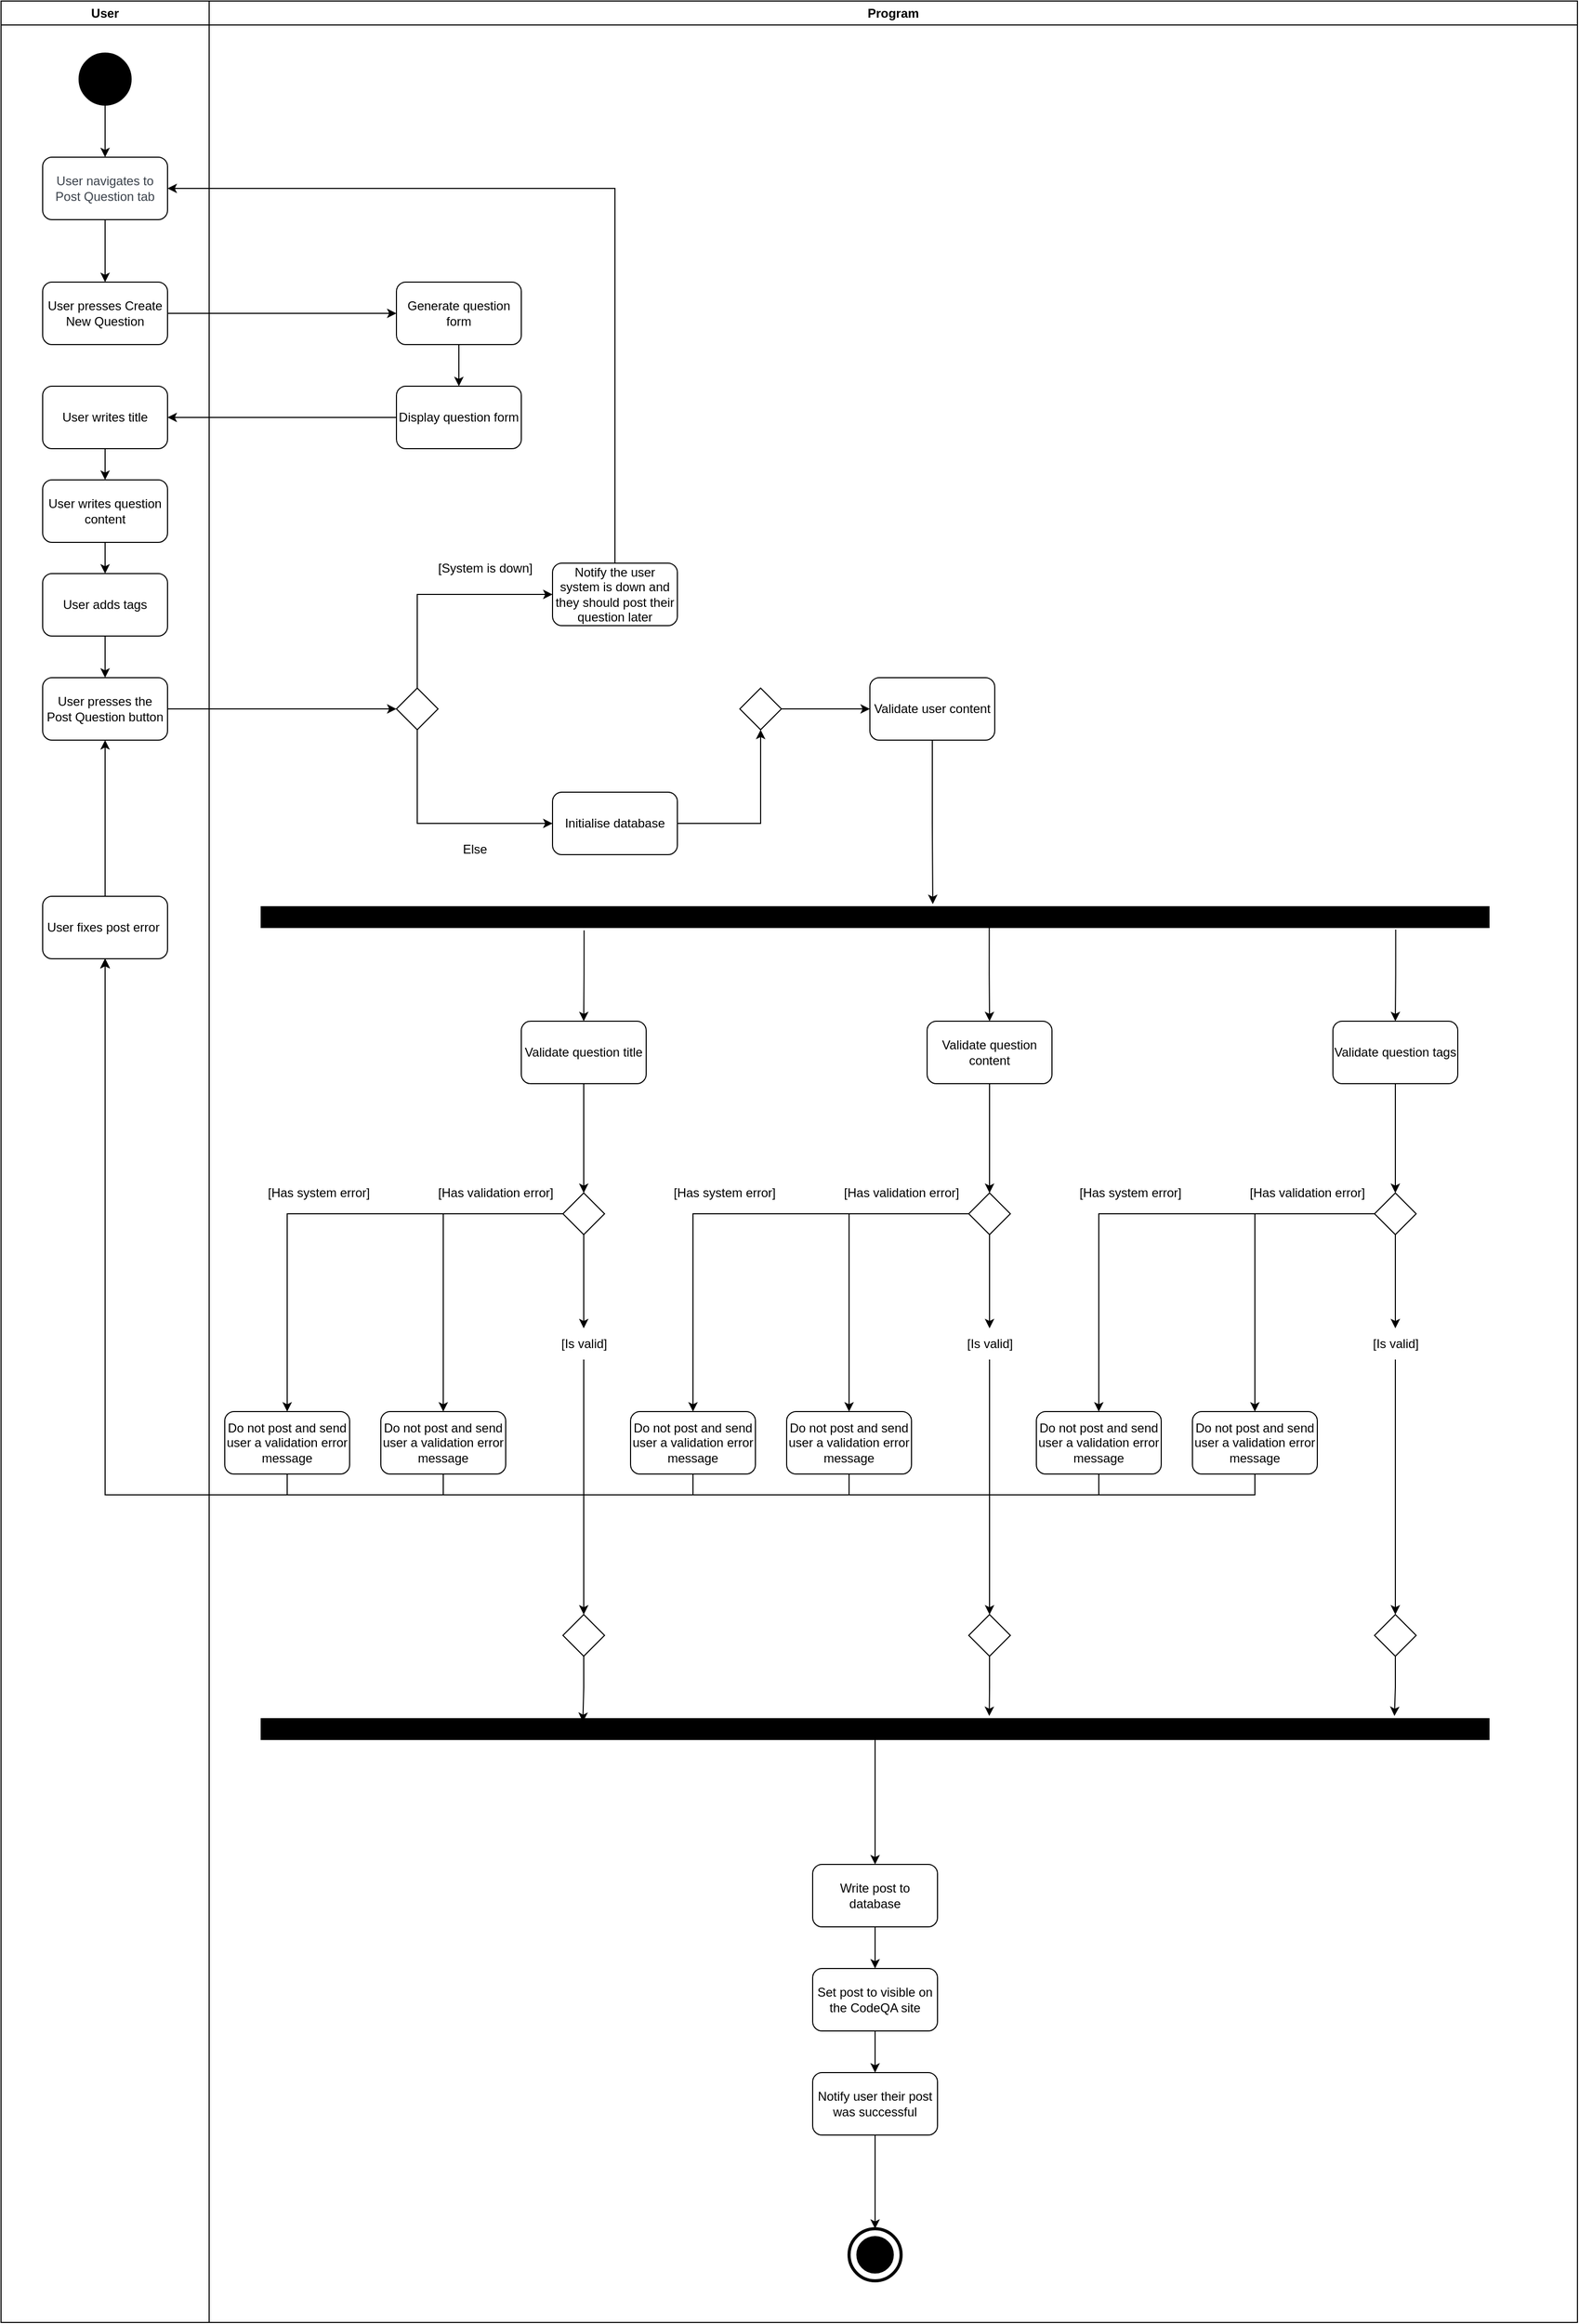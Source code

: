 <mxfile version="24.4.4" type="device">
  <diagram name="Page-1" id="dZFIReEb80aFC5FKnxQZ">
    <mxGraphModel dx="1969" dy="868" grid="1" gridSize="10" guides="1" tooltips="1" connect="1" arrows="1" fold="1" page="1" pageScale="1" pageWidth="850" pageHeight="1100" math="0" shadow="0">
      <root>
        <mxCell id="0" />
        <mxCell id="1" parent="0" />
        <mxCell id="JSnBzF0AAh5YjbVFw8KO-1" value="User" style="swimlane;whiteSpace=wrap;html=1;" vertex="1" parent="1">
          <mxGeometry x="85" y="10" width="200" height="2230" as="geometry" />
        </mxCell>
        <mxCell id="JSnBzF0AAh5YjbVFw8KO-2" value="" style="edgeStyle=orthogonalEdgeStyle;rounded=0;orthogonalLoop=1;jettySize=auto;html=1;" edge="1" parent="JSnBzF0AAh5YjbVFw8KO-1" source="JSnBzF0AAh5YjbVFw8KO-3" target="JSnBzF0AAh5YjbVFw8KO-6">
          <mxGeometry relative="1" as="geometry" />
        </mxCell>
        <mxCell id="JSnBzF0AAh5YjbVFw8KO-3" value="&lt;span data-lucid-content=&quot;{&amp;quot;t&amp;quot;:&amp;quot;User navigates to the sign up page&amp;quot;,&amp;quot;m&amp;quot;:[{&amp;quot;s&amp;quot;:0,&amp;quot;n&amp;quot;:&amp;quot;s&amp;quot;,&amp;quot;v&amp;quot;:22.222,&amp;quot;e&amp;quot;:34},{&amp;quot;s&amp;quot;:0,&amp;quot;n&amp;quot;:&amp;quot;fsp&amp;quot;,&amp;quot;v&amp;quot;:&amp;quot;ss_presetShapeStyle1_textStyle&amp;quot;,&amp;quot;e&amp;quot;:34},{&amp;quot;s&amp;quot;:0,&amp;quot;n&amp;quot;:&amp;quot;fsp2&amp;quot;,&amp;quot;v&amp;quot;:&amp;quot;ss_presetShapeStyle1_textStyle&amp;quot;,&amp;quot;e&amp;quot;:34}]}&quot; data-lucid-type=&quot;application/vnd.lucid.text&quot;&gt;&lt;span style=&quot;color: rgb(58, 65, 74);&quot;&gt;&lt;font style=&quot;font-size: 12px;&quot;&gt;User navigates to Post Question tab&lt;/font&gt;&lt;/span&gt;&lt;/span&gt;" style="rounded=1;whiteSpace=wrap;html=1;" vertex="1" parent="JSnBzF0AAh5YjbVFw8KO-1">
          <mxGeometry x="40" y="150" width="120" height="60" as="geometry" />
        </mxCell>
        <mxCell id="JSnBzF0AAh5YjbVFw8KO-4" value="" style="edgeStyle=orthogonalEdgeStyle;rounded=0;orthogonalLoop=1;jettySize=auto;html=1;" edge="1" parent="JSnBzF0AAh5YjbVFw8KO-1" source="JSnBzF0AAh5YjbVFw8KO-5" target="JSnBzF0AAh5YjbVFw8KO-3">
          <mxGeometry relative="1" as="geometry" />
        </mxCell>
        <mxCell id="JSnBzF0AAh5YjbVFw8KO-5" value="" style="ellipse;whiteSpace=wrap;html=1;aspect=fixed;fillColor=#000000;" vertex="1" parent="JSnBzF0AAh5YjbVFw8KO-1">
          <mxGeometry x="75" y="50" width="50" height="50" as="geometry" />
        </mxCell>
        <mxCell id="JSnBzF0AAh5YjbVFw8KO-6" value="User presses Create New Question" style="rounded=1;whiteSpace=wrap;html=1;" vertex="1" parent="JSnBzF0AAh5YjbVFw8KO-1">
          <mxGeometry x="40" y="270" width="120" height="60" as="geometry" />
        </mxCell>
        <mxCell id="JSnBzF0AAh5YjbVFw8KO-41" value="" style="edgeStyle=orthogonalEdgeStyle;rounded=0;orthogonalLoop=1;jettySize=auto;html=1;" edge="1" parent="JSnBzF0AAh5YjbVFw8KO-1" source="JSnBzF0AAh5YjbVFw8KO-8" target="JSnBzF0AAh5YjbVFw8KO-39">
          <mxGeometry relative="1" as="geometry" />
        </mxCell>
        <mxCell id="JSnBzF0AAh5YjbVFw8KO-8" value="User writes title" style="rounded=1;whiteSpace=wrap;html=1;" vertex="1" parent="JSnBzF0AAh5YjbVFw8KO-1">
          <mxGeometry x="40" y="370" width="120" height="60" as="geometry" />
        </mxCell>
        <mxCell id="JSnBzF0AAh5YjbVFw8KO-42" value="" style="edgeStyle=orthogonalEdgeStyle;rounded=0;orthogonalLoop=1;jettySize=auto;html=1;" edge="1" parent="JSnBzF0AAh5YjbVFw8KO-1" source="JSnBzF0AAh5YjbVFw8KO-39" target="JSnBzF0AAh5YjbVFw8KO-40">
          <mxGeometry relative="1" as="geometry" />
        </mxCell>
        <mxCell id="JSnBzF0AAh5YjbVFw8KO-39" value="User writes question content" style="rounded=1;whiteSpace=wrap;html=1;" vertex="1" parent="JSnBzF0AAh5YjbVFw8KO-1">
          <mxGeometry x="40" y="460" width="120" height="60" as="geometry" />
        </mxCell>
        <mxCell id="JSnBzF0AAh5YjbVFw8KO-43" value="" style="edgeStyle=orthogonalEdgeStyle;rounded=0;orthogonalLoop=1;jettySize=auto;html=1;" edge="1" parent="JSnBzF0AAh5YjbVFw8KO-1" source="JSnBzF0AAh5YjbVFw8KO-40" target="JSnBzF0AAh5YjbVFw8KO-9">
          <mxGeometry relative="1" as="geometry" />
        </mxCell>
        <mxCell id="JSnBzF0AAh5YjbVFw8KO-40" value="User adds tags" style="rounded=1;whiteSpace=wrap;html=1;" vertex="1" parent="JSnBzF0AAh5YjbVFw8KO-1">
          <mxGeometry x="40" y="550" width="120" height="60" as="geometry" />
        </mxCell>
        <mxCell id="JSnBzF0AAh5YjbVFw8KO-9" value="User presses the Post Question button" style="rounded=1;whiteSpace=wrap;html=1;" vertex="1" parent="JSnBzF0AAh5YjbVFw8KO-1">
          <mxGeometry x="40" y="650" width="120" height="60" as="geometry" />
        </mxCell>
        <mxCell id="JSnBzF0AAh5YjbVFw8KO-61" style="edgeStyle=orthogonalEdgeStyle;rounded=0;orthogonalLoop=1;jettySize=auto;html=1;exitX=0.5;exitY=0;exitDx=0;exitDy=0;entryX=0.5;entryY=1;entryDx=0;entryDy=0;" edge="1" parent="JSnBzF0AAh5YjbVFw8KO-1" source="JSnBzF0AAh5YjbVFw8KO-59" target="JSnBzF0AAh5YjbVFw8KO-9">
          <mxGeometry relative="1" as="geometry" />
        </mxCell>
        <mxCell id="JSnBzF0AAh5YjbVFw8KO-59" value="User fixes post error&amp;nbsp;" style="rounded=1;whiteSpace=wrap;html=1;" vertex="1" parent="JSnBzF0AAh5YjbVFw8KO-1">
          <mxGeometry x="40" y="860" width="120" height="60" as="geometry" />
        </mxCell>
        <mxCell id="JSnBzF0AAh5YjbVFw8KO-10" value="Program" style="swimlane;whiteSpace=wrap;html=1;" vertex="1" parent="1">
          <mxGeometry x="285" y="10" width="1315" height="2230" as="geometry" />
        </mxCell>
        <mxCell id="JSnBzF0AAh5YjbVFw8KO-11" value="" style="edgeStyle=orthogonalEdgeStyle;rounded=0;orthogonalLoop=1;jettySize=auto;html=1;" edge="1" parent="JSnBzF0AAh5YjbVFw8KO-10" source="JSnBzF0AAh5YjbVFw8KO-12" target="JSnBzF0AAh5YjbVFw8KO-13">
          <mxGeometry relative="1" as="geometry" />
        </mxCell>
        <mxCell id="JSnBzF0AAh5YjbVFw8KO-12" value="Generate question form" style="rounded=1;whiteSpace=wrap;html=1;" vertex="1" parent="JSnBzF0AAh5YjbVFw8KO-10">
          <mxGeometry x="180" y="270" width="120" height="60" as="geometry" />
        </mxCell>
        <mxCell id="JSnBzF0AAh5YjbVFw8KO-13" value="Display question form" style="rounded=1;whiteSpace=wrap;html=1;" vertex="1" parent="JSnBzF0AAh5YjbVFw8KO-10">
          <mxGeometry x="180" y="370" width="120" height="60" as="geometry" />
        </mxCell>
        <mxCell id="JSnBzF0AAh5YjbVFw8KO-157" style="edgeStyle=orthogonalEdgeStyle;rounded=0;orthogonalLoop=1;jettySize=auto;html=1;exitX=0.5;exitY=1;exitDx=0;exitDy=0;entryX=0.547;entryY=-0.125;entryDx=0;entryDy=0;entryPerimeter=0;" edge="1" parent="JSnBzF0AAh5YjbVFw8KO-10" source="JSnBzF0AAh5YjbVFw8KO-15" target="JSnBzF0AAh5YjbVFw8KO-156">
          <mxGeometry relative="1" as="geometry">
            <mxPoint x="695.429" y="850" as="targetPoint" />
          </mxGeometry>
        </mxCell>
        <mxCell id="JSnBzF0AAh5YjbVFw8KO-15" value="Validate user content" style="rounded=1;whiteSpace=wrap;html=1;" vertex="1" parent="JSnBzF0AAh5YjbVFw8KO-10">
          <mxGeometry x="635" y="650" width="120" height="60" as="geometry" />
        </mxCell>
        <mxCell id="JSnBzF0AAh5YjbVFw8KO-52" style="edgeStyle=orthogonalEdgeStyle;rounded=0;orthogonalLoop=1;jettySize=auto;html=1;exitX=0;exitY=0.5;exitDx=0;exitDy=0;" edge="1" parent="JSnBzF0AAh5YjbVFw8KO-10" source="JSnBzF0AAh5YjbVFw8KO-19" target="JSnBzF0AAh5YjbVFw8KO-47">
          <mxGeometry relative="1" as="geometry" />
        </mxCell>
        <mxCell id="JSnBzF0AAh5YjbVFw8KO-53" style="edgeStyle=orthogonalEdgeStyle;rounded=0;orthogonalLoop=1;jettySize=auto;html=1;exitX=0;exitY=0.5;exitDx=0;exitDy=0;entryX=0.5;entryY=0;entryDx=0;entryDy=0;" edge="1" parent="JSnBzF0AAh5YjbVFw8KO-10" source="JSnBzF0AAh5YjbVFw8KO-19" target="JSnBzF0AAh5YjbVFw8KO-23">
          <mxGeometry relative="1" as="geometry" />
        </mxCell>
        <mxCell id="JSnBzF0AAh5YjbVFw8KO-241" style="edgeStyle=orthogonalEdgeStyle;rounded=0;orthogonalLoop=1;jettySize=auto;html=1;exitX=0.5;exitY=1;exitDx=0;exitDy=0;" edge="1" parent="JSnBzF0AAh5YjbVFw8KO-10" source="JSnBzF0AAh5YjbVFw8KO-19" target="JSnBzF0AAh5YjbVFw8KO-30">
          <mxGeometry relative="1" as="geometry" />
        </mxCell>
        <mxCell id="JSnBzF0AAh5YjbVFw8KO-19" value="" style="rhombus;whiteSpace=wrap;html=1;" vertex="1" parent="JSnBzF0AAh5YjbVFw8KO-10">
          <mxGeometry x="340" y="1145" width="40" height="40" as="geometry" />
        </mxCell>
        <mxCell id="JSnBzF0AAh5YjbVFw8KO-23" value="Do not post and send user a validation error message" style="rounded=1;whiteSpace=wrap;html=1;" vertex="1" parent="JSnBzF0AAh5YjbVFw8KO-10">
          <mxGeometry x="15" y="1355" width="120" height="60" as="geometry" />
        </mxCell>
        <mxCell id="JSnBzF0AAh5YjbVFw8KO-27" value="" style="rhombus;whiteSpace=wrap;html=1;" vertex="1" parent="JSnBzF0AAh5YjbVFw8KO-10">
          <mxGeometry x="340" y="1550" width="40" height="40" as="geometry" />
        </mxCell>
        <mxCell id="JSnBzF0AAh5YjbVFw8KO-29" value="[Has validation error]" style="text;html=1;align=center;verticalAlign=middle;resizable=0;points=[];autosize=1;strokeColor=none;fillColor=none;" vertex="1" parent="JSnBzF0AAh5YjbVFw8KO-10">
          <mxGeometry x="210" y="1130" width="130" height="30" as="geometry" />
        </mxCell>
        <mxCell id="JSnBzF0AAh5YjbVFw8KO-243" value="" style="edgeStyle=orthogonalEdgeStyle;rounded=0;orthogonalLoop=1;jettySize=auto;html=1;entryX=0.5;entryY=0;entryDx=0;entryDy=0;" edge="1" parent="JSnBzF0AAh5YjbVFw8KO-10" source="JSnBzF0AAh5YjbVFw8KO-30" target="JSnBzF0AAh5YjbVFw8KO-27">
          <mxGeometry relative="1" as="geometry">
            <mxPoint x="360" y="1385" as="targetPoint" />
          </mxGeometry>
        </mxCell>
        <mxCell id="JSnBzF0AAh5YjbVFw8KO-30" value="[Is valid]" style="text;html=1;align=center;verticalAlign=middle;resizable=0;points=[];autosize=1;strokeColor=none;fillColor=none;" vertex="1" parent="JSnBzF0AAh5YjbVFw8KO-10">
          <mxGeometry x="325" y="1275" width="70" height="30" as="geometry" />
        </mxCell>
        <mxCell id="JSnBzF0AAh5YjbVFw8KO-47" value="Do not post and send user a validation error message" style="rounded=1;whiteSpace=wrap;html=1;" vertex="1" parent="JSnBzF0AAh5YjbVFw8KO-10">
          <mxGeometry x="165" y="1355" width="120" height="60" as="geometry" />
        </mxCell>
        <mxCell id="JSnBzF0AAh5YjbVFw8KO-54" value="[Has system error]" style="text;html=1;align=center;verticalAlign=middle;resizable=0;points=[];autosize=1;strokeColor=none;fillColor=none;" vertex="1" parent="JSnBzF0AAh5YjbVFw8KO-10">
          <mxGeometry x="45" y="1130" width="120" height="30" as="geometry" />
        </mxCell>
        <mxCell id="JSnBzF0AAh5YjbVFw8KO-74" value="" style="edgeStyle=orthogonalEdgeStyle;rounded=0;orthogonalLoop=1;jettySize=auto;html=1;" edge="1" parent="JSnBzF0AAh5YjbVFw8KO-10" source="JSnBzF0AAh5YjbVFw8KO-63" target="JSnBzF0AAh5YjbVFw8KO-65">
          <mxGeometry relative="1" as="geometry" />
        </mxCell>
        <mxCell id="JSnBzF0AAh5YjbVFw8KO-63" value="Write post to database" style="rounded=1;whiteSpace=wrap;html=1;" vertex="1" parent="JSnBzF0AAh5YjbVFw8KO-10">
          <mxGeometry x="580" y="1790" width="120" height="60" as="geometry" />
        </mxCell>
        <mxCell id="JSnBzF0AAh5YjbVFw8KO-75" value="" style="edgeStyle=orthogonalEdgeStyle;rounded=0;orthogonalLoop=1;jettySize=auto;html=1;" edge="1" parent="JSnBzF0AAh5YjbVFw8KO-10" source="JSnBzF0AAh5YjbVFw8KO-65" target="JSnBzF0AAh5YjbVFw8KO-67">
          <mxGeometry relative="1" as="geometry" />
        </mxCell>
        <mxCell id="JSnBzF0AAh5YjbVFw8KO-65" value="Set post to visible on the CodeQA site" style="rounded=1;whiteSpace=wrap;html=1;" vertex="1" parent="JSnBzF0AAh5YjbVFw8KO-10">
          <mxGeometry x="580" y="1890" width="120" height="60" as="geometry" />
        </mxCell>
        <mxCell id="JSnBzF0AAh5YjbVFw8KO-293" style="edgeStyle=orthogonalEdgeStyle;rounded=0;orthogonalLoop=1;jettySize=auto;html=1;exitX=0.5;exitY=1;exitDx=0;exitDy=0;entryX=0.5;entryY=0;entryDx=0;entryDy=0;entryPerimeter=0;" edge="1" parent="JSnBzF0AAh5YjbVFw8KO-10" source="JSnBzF0AAh5YjbVFw8KO-67" target="JSnBzF0AAh5YjbVFw8KO-69">
          <mxGeometry relative="1" as="geometry">
            <mxPoint x="645" y="2140.0" as="targetPoint" />
          </mxGeometry>
        </mxCell>
        <mxCell id="JSnBzF0AAh5YjbVFw8KO-67" value="Notify user their post was successful" style="rounded=1;whiteSpace=wrap;html=1;" vertex="1" parent="JSnBzF0AAh5YjbVFw8KO-10">
          <mxGeometry x="580" y="1990" width="120" height="60" as="geometry" />
        </mxCell>
        <mxCell id="JSnBzF0AAh5YjbVFw8KO-68" value="" style="group" vertex="1" connectable="0" parent="JSnBzF0AAh5YjbVFw8KO-10">
          <mxGeometry x="615" y="2140" width="50" height="50" as="geometry" />
        </mxCell>
        <mxCell id="JSnBzF0AAh5YjbVFw8KO-69" value="" style="ellipse;whiteSpace=wrap;html=1;aspect=fixed;fillColor=none;strokeWidth=3;movable=1;resizable=1;rotatable=1;deletable=1;editable=1;locked=0;connectable=1;" vertex="1" parent="JSnBzF0AAh5YjbVFw8KO-68">
          <mxGeometry width="50" height="50" as="geometry" />
        </mxCell>
        <mxCell id="JSnBzF0AAh5YjbVFw8KO-70" value="" style="ellipse;whiteSpace=wrap;html=1;aspect=fixed;fillColor=#000000;movable=1;resizable=1;rotatable=1;deletable=1;editable=1;locked=0;connectable=1;" vertex="1" parent="JSnBzF0AAh5YjbVFw8KO-68">
          <mxGeometry x="7.5" y="7.5" width="35" height="35" as="geometry" />
        </mxCell>
        <mxCell id="JSnBzF0AAh5YjbVFw8KO-109" value="Notify the user system is down and they should post their question later" style="rounded=1;whiteSpace=wrap;html=1;" vertex="1" parent="JSnBzF0AAh5YjbVFw8KO-10">
          <mxGeometry x="330" y="540" width="120" height="60" as="geometry" />
        </mxCell>
        <mxCell id="JSnBzF0AAh5YjbVFw8KO-110" style="edgeStyle=none;rounded=0;orthogonalLoop=1;jettySize=auto;html=1;exitX=0.5;exitY=0;exitDx=0;exitDy=0;entryX=0;entryY=0.5;entryDx=0;entryDy=0;" edge="1" parent="JSnBzF0AAh5YjbVFw8KO-10" target="JSnBzF0AAh5YjbVFw8KO-109" source="JSnBzF0AAh5YjbVFw8KO-152">
          <mxGeometry relative="1" as="geometry">
            <Array as="points">
              <mxPoint x="200" y="570" />
            </Array>
            <mxPoint x="200" y="660" as="sourcePoint" />
          </mxGeometry>
        </mxCell>
        <mxCell id="JSnBzF0AAh5YjbVFw8KO-111" style="edgeStyle=none;rounded=0;orthogonalLoop=1;jettySize=auto;html=1;entryX=0;entryY=0.5;entryDx=0;entryDy=0;" edge="1" parent="JSnBzF0AAh5YjbVFw8KO-10" target="JSnBzF0AAh5YjbVFw8KO-114">
          <mxGeometry relative="1" as="geometry">
            <Array as="points">
              <mxPoint x="200" y="790" />
            </Array>
            <mxPoint x="200" y="700" as="sourcePoint" />
          </mxGeometry>
        </mxCell>
        <mxCell id="JSnBzF0AAh5YjbVFw8KO-112" value="[System is down]" style="text;html=1;align=center;verticalAlign=middle;resizable=0;points=[];autosize=1;strokeColor=none;fillColor=none;" vertex="1" parent="JSnBzF0AAh5YjbVFw8KO-10">
          <mxGeometry x="210" y="530" width="110" height="30" as="geometry" />
        </mxCell>
        <mxCell id="JSnBzF0AAh5YjbVFw8KO-113" style="edgeStyle=none;rounded=0;orthogonalLoop=1;jettySize=auto;html=1;exitX=1;exitY=0.5;exitDx=0;exitDy=0;" edge="1" parent="JSnBzF0AAh5YjbVFw8KO-10" source="JSnBzF0AAh5YjbVFw8KO-114">
          <mxGeometry relative="1" as="geometry">
            <mxPoint x="530" y="700" as="targetPoint" />
            <Array as="points">
              <mxPoint x="530" y="790" />
            </Array>
          </mxGeometry>
        </mxCell>
        <mxCell id="JSnBzF0AAh5YjbVFw8KO-114" value="Initialise database" style="rounded=1;whiteSpace=wrap;html=1;" vertex="1" parent="JSnBzF0AAh5YjbVFw8KO-10">
          <mxGeometry x="330" y="760" width="120" height="60" as="geometry" />
        </mxCell>
        <mxCell id="JSnBzF0AAh5YjbVFw8KO-155" style="edgeStyle=orthogonalEdgeStyle;rounded=0;orthogonalLoop=1;jettySize=auto;html=1;exitX=1;exitY=0.5;exitDx=0;exitDy=0;entryX=0;entryY=0.5;entryDx=0;entryDy=0;" edge="1" parent="JSnBzF0AAh5YjbVFw8KO-10" source="JSnBzF0AAh5YjbVFw8KO-115" target="JSnBzF0AAh5YjbVFw8KO-15">
          <mxGeometry relative="1" as="geometry" />
        </mxCell>
        <mxCell id="JSnBzF0AAh5YjbVFw8KO-115" value="" style="rhombus;whiteSpace=wrap;html=1;" vertex="1" parent="JSnBzF0AAh5YjbVFw8KO-10">
          <mxGeometry x="510" y="660" width="40" height="40" as="geometry" />
        </mxCell>
        <mxCell id="JSnBzF0AAh5YjbVFw8KO-116" value="Else" style="text;html=1;align=center;verticalAlign=middle;resizable=0;points=[];autosize=1;strokeColor=none;fillColor=none;" vertex="1" parent="JSnBzF0AAh5YjbVFw8KO-10">
          <mxGeometry x="230" y="800" width="50" height="30" as="geometry" />
        </mxCell>
        <mxCell id="JSnBzF0AAh5YjbVFw8KO-152" value="" style="rhombus;whiteSpace=wrap;html=1;" vertex="1" parent="JSnBzF0AAh5YjbVFw8KO-10">
          <mxGeometry x="180" y="660" width="40" height="40" as="geometry" />
        </mxCell>
        <mxCell id="JSnBzF0AAh5YjbVFw8KO-156" value="" style="rounded=0;whiteSpace=wrap;html=1;fillColor=#000000;" vertex="1" parent="JSnBzF0AAh5YjbVFw8KO-10">
          <mxGeometry x="50" y="870" width="1180" height="20" as="geometry" />
        </mxCell>
        <mxCell id="JSnBzF0AAh5YjbVFw8KO-244" value="" style="edgeStyle=orthogonalEdgeStyle;rounded=0;orthogonalLoop=1;jettySize=auto;html=1;entryX=0.5;entryY=0;entryDx=0;entryDy=0;" edge="1" parent="JSnBzF0AAh5YjbVFw8KO-10" source="JSnBzF0AAh5YjbVFw8KO-158" target="JSnBzF0AAh5YjbVFw8KO-19">
          <mxGeometry relative="1" as="geometry" />
        </mxCell>
        <mxCell id="JSnBzF0AAh5YjbVFw8KO-158" value="Validate question title" style="rounded=1;whiteSpace=wrap;html=1;" vertex="1" parent="JSnBzF0AAh5YjbVFw8KO-10">
          <mxGeometry x="300" y="980" width="120" height="60" as="geometry" />
        </mxCell>
        <mxCell id="JSnBzF0AAh5YjbVFw8KO-269" style="edgeStyle=orthogonalEdgeStyle;rounded=0;orthogonalLoop=1;jettySize=auto;html=1;exitX=0.5;exitY=1;exitDx=0;exitDy=0;entryX=0.5;entryY=0;entryDx=0;entryDy=0;" edge="1" parent="JSnBzF0AAh5YjbVFw8KO-10" source="JSnBzF0AAh5YjbVFw8KO-197" target="JSnBzF0AAh5YjbVFw8KO-261">
          <mxGeometry relative="1" as="geometry" />
        </mxCell>
        <mxCell id="JSnBzF0AAh5YjbVFw8KO-270" style="edgeStyle=orthogonalEdgeStyle;rounded=0;orthogonalLoop=1;jettySize=auto;html=1;entryX=0.5;entryY=0;entryDx=0;entryDy=0;exitX=0.593;exitY=0.929;exitDx=0;exitDy=0;exitPerimeter=0;" edge="1" parent="JSnBzF0AAh5YjbVFw8KO-10" source="JSnBzF0AAh5YjbVFw8KO-156" target="JSnBzF0AAh5YjbVFw8KO-197">
          <mxGeometry relative="1" as="geometry">
            <mxPoint x="755" y="940" as="targetPoint" />
            <mxPoint x="755" y="910" as="sourcePoint" />
          </mxGeometry>
        </mxCell>
        <mxCell id="JSnBzF0AAh5YjbVFw8KO-197" value="Validate question content" style="rounded=1;whiteSpace=wrap;html=1;" vertex="1" parent="JSnBzF0AAh5YjbVFw8KO-10">
          <mxGeometry x="690" y="980" width="120" height="60" as="geometry" />
        </mxCell>
        <mxCell id="JSnBzF0AAh5YjbVFw8KO-282" style="edgeStyle=orthogonalEdgeStyle;rounded=0;orthogonalLoop=1;jettySize=auto;html=1;exitX=0.5;exitY=1;exitDx=0;exitDy=0;entryX=0.5;entryY=0;entryDx=0;entryDy=0;" edge="1" parent="JSnBzF0AAh5YjbVFw8KO-10" source="JSnBzF0AAh5YjbVFw8KO-237" target="JSnBzF0AAh5YjbVFw8KO-274">
          <mxGeometry relative="1" as="geometry" />
        </mxCell>
        <mxCell id="JSnBzF0AAh5YjbVFw8KO-283" style="edgeStyle=orthogonalEdgeStyle;rounded=0;orthogonalLoop=1;jettySize=auto;html=1;entryX=0.5;entryY=0;entryDx=0;entryDy=0;exitX=0.924;exitY=1.1;exitDx=0;exitDy=0;exitPerimeter=0;" edge="1" parent="JSnBzF0AAh5YjbVFw8KO-10" source="JSnBzF0AAh5YjbVFw8KO-156" target="JSnBzF0AAh5YjbVFw8KO-237">
          <mxGeometry relative="1" as="geometry">
            <mxPoint x="1165" y="920" as="targetPoint" />
            <mxPoint x="1145" y="910" as="sourcePoint" />
          </mxGeometry>
        </mxCell>
        <mxCell id="JSnBzF0AAh5YjbVFw8KO-237" value="Validate question tags" style="rounded=1;whiteSpace=wrap;html=1;" vertex="1" parent="JSnBzF0AAh5YjbVFw8KO-10">
          <mxGeometry x="1080" y="980" width="120" height="60" as="geometry" />
        </mxCell>
        <mxCell id="JSnBzF0AAh5YjbVFw8KO-246" style="edgeStyle=orthogonalEdgeStyle;rounded=0;orthogonalLoop=1;jettySize=auto;html=1;entryX=0.5;entryY=0;entryDx=0;entryDy=0;exitX=0.263;exitY=1.136;exitDx=0;exitDy=0;exitPerimeter=0;" edge="1" parent="JSnBzF0AAh5YjbVFw8KO-10" source="JSnBzF0AAh5YjbVFw8KO-156" target="JSnBzF0AAh5YjbVFw8KO-158">
          <mxGeometry relative="1" as="geometry">
            <mxPoint x="305" y="930" as="sourcePoint" />
          </mxGeometry>
        </mxCell>
        <mxCell id="JSnBzF0AAh5YjbVFw8KO-258" style="edgeStyle=orthogonalEdgeStyle;rounded=0;orthogonalLoop=1;jettySize=auto;html=1;exitX=0;exitY=0.5;exitDx=0;exitDy=0;" edge="1" source="JSnBzF0AAh5YjbVFw8KO-261" target="JSnBzF0AAh5YjbVFw8KO-267" parent="JSnBzF0AAh5YjbVFw8KO-10">
          <mxGeometry relative="1" as="geometry" />
        </mxCell>
        <mxCell id="JSnBzF0AAh5YjbVFw8KO-259" style="edgeStyle=orthogonalEdgeStyle;rounded=0;orthogonalLoop=1;jettySize=auto;html=1;exitX=0;exitY=0.5;exitDx=0;exitDy=0;entryX=0.5;entryY=0;entryDx=0;entryDy=0;" edge="1" source="JSnBzF0AAh5YjbVFw8KO-261" target="JSnBzF0AAh5YjbVFw8KO-262" parent="JSnBzF0AAh5YjbVFw8KO-10">
          <mxGeometry relative="1" as="geometry" />
        </mxCell>
        <mxCell id="JSnBzF0AAh5YjbVFw8KO-260" style="edgeStyle=orthogonalEdgeStyle;rounded=0;orthogonalLoop=1;jettySize=auto;html=1;exitX=0.5;exitY=1;exitDx=0;exitDy=0;" edge="1" source="JSnBzF0AAh5YjbVFw8KO-261" target="JSnBzF0AAh5YjbVFw8KO-266" parent="JSnBzF0AAh5YjbVFw8KO-10">
          <mxGeometry relative="1" as="geometry" />
        </mxCell>
        <mxCell id="JSnBzF0AAh5YjbVFw8KO-261" value="" style="rhombus;whiteSpace=wrap;html=1;" vertex="1" parent="JSnBzF0AAh5YjbVFw8KO-10">
          <mxGeometry x="730" y="1145" width="40" height="40" as="geometry" />
        </mxCell>
        <mxCell id="JSnBzF0AAh5YjbVFw8KO-262" value="Do not post and send user a validation error message" style="rounded=1;whiteSpace=wrap;html=1;" vertex="1" parent="JSnBzF0AAh5YjbVFw8KO-10">
          <mxGeometry x="405" y="1355" width="120" height="60" as="geometry" />
        </mxCell>
        <mxCell id="JSnBzF0AAh5YjbVFw8KO-263" value="" style="rhombus;whiteSpace=wrap;html=1;" vertex="1" parent="JSnBzF0AAh5YjbVFw8KO-10">
          <mxGeometry x="730" y="1550" width="40" height="40" as="geometry" />
        </mxCell>
        <mxCell id="JSnBzF0AAh5YjbVFw8KO-264" value="[Has validation error]" style="text;html=1;align=center;verticalAlign=middle;resizable=0;points=[];autosize=1;strokeColor=none;fillColor=none;" vertex="1" parent="JSnBzF0AAh5YjbVFw8KO-10">
          <mxGeometry x="600" y="1130" width="130" height="30" as="geometry" />
        </mxCell>
        <mxCell id="JSnBzF0AAh5YjbVFw8KO-265" value="" style="edgeStyle=orthogonalEdgeStyle;rounded=0;orthogonalLoop=1;jettySize=auto;html=1;entryX=0.5;entryY=0;entryDx=0;entryDy=0;" edge="1" source="JSnBzF0AAh5YjbVFw8KO-266" target="JSnBzF0AAh5YjbVFw8KO-263" parent="JSnBzF0AAh5YjbVFw8KO-10">
          <mxGeometry relative="1" as="geometry">
            <mxPoint x="750" y="1385" as="targetPoint" />
          </mxGeometry>
        </mxCell>
        <mxCell id="JSnBzF0AAh5YjbVFw8KO-266" value="[Is valid]" style="text;html=1;align=center;verticalAlign=middle;resizable=0;points=[];autosize=1;strokeColor=none;fillColor=none;" vertex="1" parent="JSnBzF0AAh5YjbVFw8KO-10">
          <mxGeometry x="715" y="1275" width="70" height="30" as="geometry" />
        </mxCell>
        <mxCell id="JSnBzF0AAh5YjbVFw8KO-267" value="Do not post and send user a validation error message" style="rounded=1;whiteSpace=wrap;html=1;" vertex="1" parent="JSnBzF0AAh5YjbVFw8KO-10">
          <mxGeometry x="555" y="1355" width="120" height="60" as="geometry" />
        </mxCell>
        <mxCell id="JSnBzF0AAh5YjbVFw8KO-268" value="[Has system error]" style="text;html=1;align=center;verticalAlign=middle;resizable=0;points=[];autosize=1;strokeColor=none;fillColor=none;" vertex="1" parent="JSnBzF0AAh5YjbVFw8KO-10">
          <mxGeometry x="435" y="1130" width="120" height="30" as="geometry" />
        </mxCell>
        <mxCell id="JSnBzF0AAh5YjbVFw8KO-271" style="edgeStyle=orthogonalEdgeStyle;rounded=0;orthogonalLoop=1;jettySize=auto;html=1;exitX=0;exitY=0.5;exitDx=0;exitDy=0;" edge="1" source="JSnBzF0AAh5YjbVFw8KO-274" target="JSnBzF0AAh5YjbVFw8KO-280" parent="JSnBzF0AAh5YjbVFw8KO-10">
          <mxGeometry relative="1" as="geometry" />
        </mxCell>
        <mxCell id="JSnBzF0AAh5YjbVFw8KO-272" style="edgeStyle=orthogonalEdgeStyle;rounded=0;orthogonalLoop=1;jettySize=auto;html=1;exitX=0;exitY=0.5;exitDx=0;exitDy=0;entryX=0.5;entryY=0;entryDx=0;entryDy=0;" edge="1" source="JSnBzF0AAh5YjbVFw8KO-274" target="JSnBzF0AAh5YjbVFw8KO-275" parent="JSnBzF0AAh5YjbVFw8KO-10">
          <mxGeometry relative="1" as="geometry" />
        </mxCell>
        <mxCell id="JSnBzF0AAh5YjbVFw8KO-273" style="edgeStyle=orthogonalEdgeStyle;rounded=0;orthogonalLoop=1;jettySize=auto;html=1;exitX=0.5;exitY=1;exitDx=0;exitDy=0;" edge="1" source="JSnBzF0AAh5YjbVFw8KO-274" target="JSnBzF0AAh5YjbVFw8KO-279" parent="JSnBzF0AAh5YjbVFw8KO-10">
          <mxGeometry relative="1" as="geometry" />
        </mxCell>
        <mxCell id="JSnBzF0AAh5YjbVFw8KO-274" value="" style="rhombus;whiteSpace=wrap;html=1;" vertex="1" parent="JSnBzF0AAh5YjbVFw8KO-10">
          <mxGeometry x="1120" y="1145" width="40" height="40" as="geometry" />
        </mxCell>
        <mxCell id="JSnBzF0AAh5YjbVFw8KO-275" value="Do not post and send user a validation error message" style="rounded=1;whiteSpace=wrap;html=1;" vertex="1" parent="JSnBzF0AAh5YjbVFw8KO-10">
          <mxGeometry x="795" y="1355" width="120" height="60" as="geometry" />
        </mxCell>
        <mxCell id="JSnBzF0AAh5YjbVFw8KO-276" value="" style="rhombus;whiteSpace=wrap;html=1;" vertex="1" parent="JSnBzF0AAh5YjbVFw8KO-10">
          <mxGeometry x="1120" y="1550" width="40" height="40" as="geometry" />
        </mxCell>
        <mxCell id="JSnBzF0AAh5YjbVFw8KO-277" value="[Has validation error]" style="text;html=1;align=center;verticalAlign=middle;resizable=0;points=[];autosize=1;strokeColor=none;fillColor=none;" vertex="1" parent="JSnBzF0AAh5YjbVFw8KO-10">
          <mxGeometry x="990" y="1130" width="130" height="30" as="geometry" />
        </mxCell>
        <mxCell id="JSnBzF0AAh5YjbVFw8KO-278" value="" style="edgeStyle=orthogonalEdgeStyle;rounded=0;orthogonalLoop=1;jettySize=auto;html=1;entryX=0.5;entryY=0;entryDx=0;entryDy=0;" edge="1" source="JSnBzF0AAh5YjbVFw8KO-279" target="JSnBzF0AAh5YjbVFw8KO-276" parent="JSnBzF0AAh5YjbVFw8KO-10">
          <mxGeometry relative="1" as="geometry">
            <mxPoint x="1140" y="1385" as="targetPoint" />
          </mxGeometry>
        </mxCell>
        <mxCell id="JSnBzF0AAh5YjbVFw8KO-279" value="[Is valid]" style="text;html=1;align=center;verticalAlign=middle;resizable=0;points=[];autosize=1;strokeColor=none;fillColor=none;" vertex="1" parent="JSnBzF0AAh5YjbVFw8KO-10">
          <mxGeometry x="1105" y="1275" width="70" height="30" as="geometry" />
        </mxCell>
        <mxCell id="JSnBzF0AAh5YjbVFw8KO-280" value="Do not post and send user a validation error message" style="rounded=1;whiteSpace=wrap;html=1;" vertex="1" parent="JSnBzF0AAh5YjbVFw8KO-10">
          <mxGeometry x="945" y="1355" width="120" height="60" as="geometry" />
        </mxCell>
        <mxCell id="JSnBzF0AAh5YjbVFw8KO-281" value="[Has system error]" style="text;html=1;align=center;verticalAlign=middle;resizable=0;points=[];autosize=1;strokeColor=none;fillColor=none;" vertex="1" parent="JSnBzF0AAh5YjbVFw8KO-10">
          <mxGeometry x="825" y="1130" width="120" height="30" as="geometry" />
        </mxCell>
        <mxCell id="JSnBzF0AAh5YjbVFw8KO-292" style="edgeStyle=orthogonalEdgeStyle;rounded=0;orthogonalLoop=1;jettySize=auto;html=1;exitX=0.5;exitY=1;exitDx=0;exitDy=0;entryX=0.5;entryY=0;entryDx=0;entryDy=0;" edge="1" parent="JSnBzF0AAh5YjbVFw8KO-10" source="JSnBzF0AAh5YjbVFw8KO-288" target="JSnBzF0AAh5YjbVFw8KO-63">
          <mxGeometry relative="1" as="geometry" />
        </mxCell>
        <mxCell id="JSnBzF0AAh5YjbVFw8KO-288" value="" style="rounded=0;whiteSpace=wrap;html=1;fillColor=#000000;" vertex="1" parent="JSnBzF0AAh5YjbVFw8KO-10">
          <mxGeometry x="50" y="1650" width="1180" height="20" as="geometry" />
        </mxCell>
        <mxCell id="JSnBzF0AAh5YjbVFw8KO-289" style="edgeStyle=orthogonalEdgeStyle;rounded=0;orthogonalLoop=1;jettySize=auto;html=1;exitX=0.5;exitY=1;exitDx=0;exitDy=0;entryX=0.262;entryY=0.157;entryDx=0;entryDy=0;entryPerimeter=0;" edge="1" parent="JSnBzF0AAh5YjbVFw8KO-10" source="JSnBzF0AAh5YjbVFw8KO-27" target="JSnBzF0AAh5YjbVFw8KO-288">
          <mxGeometry relative="1" as="geometry" />
        </mxCell>
        <mxCell id="JSnBzF0AAh5YjbVFw8KO-290" style="edgeStyle=orthogonalEdgeStyle;rounded=0;orthogonalLoop=1;jettySize=auto;html=1;exitX=0.5;exitY=1;exitDx=0;exitDy=0;entryX=0.593;entryY=-0.129;entryDx=0;entryDy=0;entryPerimeter=0;" edge="1" parent="JSnBzF0AAh5YjbVFw8KO-10" source="JSnBzF0AAh5YjbVFw8KO-263" target="JSnBzF0AAh5YjbVFw8KO-288">
          <mxGeometry relative="1" as="geometry" />
        </mxCell>
        <mxCell id="JSnBzF0AAh5YjbVFw8KO-291" style="edgeStyle=orthogonalEdgeStyle;rounded=0;orthogonalLoop=1;jettySize=auto;html=1;exitX=0.5;exitY=1;exitDx=0;exitDy=0;entryX=0.923;entryY=-0.129;entryDx=0;entryDy=0;entryPerimeter=0;" edge="1" parent="JSnBzF0AAh5YjbVFw8KO-10" source="JSnBzF0AAh5YjbVFw8KO-276" target="JSnBzF0AAh5YjbVFw8KO-288">
          <mxGeometry relative="1" as="geometry" />
        </mxCell>
        <mxCell id="JSnBzF0AAh5YjbVFw8KO-36" style="edgeStyle=orthogonalEdgeStyle;rounded=0;orthogonalLoop=1;jettySize=auto;html=1;exitX=1;exitY=0.5;exitDx=0;exitDy=0;" edge="1" parent="1" source="JSnBzF0AAh5YjbVFw8KO-6" target="JSnBzF0AAh5YjbVFw8KO-12">
          <mxGeometry relative="1" as="geometry" />
        </mxCell>
        <mxCell id="JSnBzF0AAh5YjbVFw8KO-37" style="edgeStyle=orthogonalEdgeStyle;rounded=0;orthogonalLoop=1;jettySize=auto;html=1;exitX=0;exitY=0.5;exitDx=0;exitDy=0;entryX=1;entryY=0.5;entryDx=0;entryDy=0;" edge="1" parent="1" source="JSnBzF0AAh5YjbVFw8KO-13" target="JSnBzF0AAh5YjbVFw8KO-8">
          <mxGeometry relative="1" as="geometry" />
        </mxCell>
        <mxCell id="JSnBzF0AAh5YjbVFw8KO-56" style="edgeStyle=orthogonalEdgeStyle;rounded=0;orthogonalLoop=1;jettySize=auto;html=1;exitX=0.5;exitY=1;exitDx=0;exitDy=0;" edge="1" parent="1" source="JSnBzF0AAh5YjbVFw8KO-23" target="JSnBzF0AAh5YjbVFw8KO-59">
          <mxGeometry relative="1" as="geometry">
            <mxPoint x="190" y="1090" as="targetPoint" />
          </mxGeometry>
        </mxCell>
        <mxCell id="JSnBzF0AAh5YjbVFw8KO-60" style="edgeStyle=orthogonalEdgeStyle;rounded=0;orthogonalLoop=1;jettySize=auto;html=1;exitX=0.5;exitY=1;exitDx=0;exitDy=0;entryX=0.5;entryY=1;entryDx=0;entryDy=0;" edge="1" parent="1" source="JSnBzF0AAh5YjbVFw8KO-47" target="JSnBzF0AAh5YjbVFw8KO-59">
          <mxGeometry relative="1" as="geometry" />
        </mxCell>
        <mxCell id="JSnBzF0AAh5YjbVFw8KO-153" style="edgeStyle=orthogonalEdgeStyle;rounded=0;orthogonalLoop=1;jettySize=auto;html=1;exitX=1;exitY=0.5;exitDx=0;exitDy=0;entryX=0;entryY=0.5;entryDx=0;entryDy=0;" edge="1" parent="1" source="JSnBzF0AAh5YjbVFw8KO-9" target="JSnBzF0AAh5YjbVFw8KO-152">
          <mxGeometry relative="1" as="geometry" />
        </mxCell>
        <mxCell id="JSnBzF0AAh5YjbVFw8KO-154" style="edgeStyle=orthogonalEdgeStyle;rounded=0;orthogonalLoop=1;jettySize=auto;html=1;exitX=0.5;exitY=0;exitDx=0;exitDy=0;entryX=1;entryY=0.5;entryDx=0;entryDy=0;" edge="1" parent="1" source="JSnBzF0AAh5YjbVFw8KO-109" target="JSnBzF0AAh5YjbVFw8KO-3">
          <mxGeometry relative="1" as="geometry" />
        </mxCell>
        <mxCell id="JSnBzF0AAh5YjbVFw8KO-284" style="edgeStyle=orthogonalEdgeStyle;rounded=0;orthogonalLoop=1;jettySize=auto;html=1;exitX=0.5;exitY=1;exitDx=0;exitDy=0;entryX=0.5;entryY=1;entryDx=0;entryDy=0;" edge="1" parent="1" source="JSnBzF0AAh5YjbVFw8KO-262" target="JSnBzF0AAh5YjbVFw8KO-59">
          <mxGeometry relative="1" as="geometry" />
        </mxCell>
        <mxCell id="JSnBzF0AAh5YjbVFw8KO-285" style="edgeStyle=orthogonalEdgeStyle;rounded=0;orthogonalLoop=1;jettySize=auto;html=1;exitX=0.5;exitY=1;exitDx=0;exitDy=0;entryX=0.5;entryY=1;entryDx=0;entryDy=0;" edge="1" parent="1" source="JSnBzF0AAh5YjbVFw8KO-267" target="JSnBzF0AAh5YjbVFw8KO-59">
          <mxGeometry relative="1" as="geometry">
            <mxPoint x="225.294" y="1080" as="targetPoint" />
          </mxGeometry>
        </mxCell>
        <mxCell id="JSnBzF0AAh5YjbVFw8KO-286" style="edgeStyle=orthogonalEdgeStyle;rounded=0;orthogonalLoop=1;jettySize=auto;html=1;exitX=0.5;exitY=1;exitDx=0;exitDy=0;entryX=0.5;entryY=1;entryDx=0;entryDy=0;" edge="1" parent="1" source="JSnBzF0AAh5YjbVFw8KO-275" target="JSnBzF0AAh5YjbVFw8KO-59">
          <mxGeometry relative="1" as="geometry" />
        </mxCell>
        <mxCell id="JSnBzF0AAh5YjbVFw8KO-287" style="edgeStyle=orthogonalEdgeStyle;rounded=0;orthogonalLoop=1;jettySize=auto;html=1;exitX=0.5;exitY=1;exitDx=0;exitDy=0;entryX=0.5;entryY=1;entryDx=0;entryDy=0;" edge="1" parent="1" source="JSnBzF0AAh5YjbVFw8KO-280" target="JSnBzF0AAh5YjbVFw8KO-59">
          <mxGeometry relative="1" as="geometry" />
        </mxCell>
      </root>
    </mxGraphModel>
  </diagram>
</mxfile>
